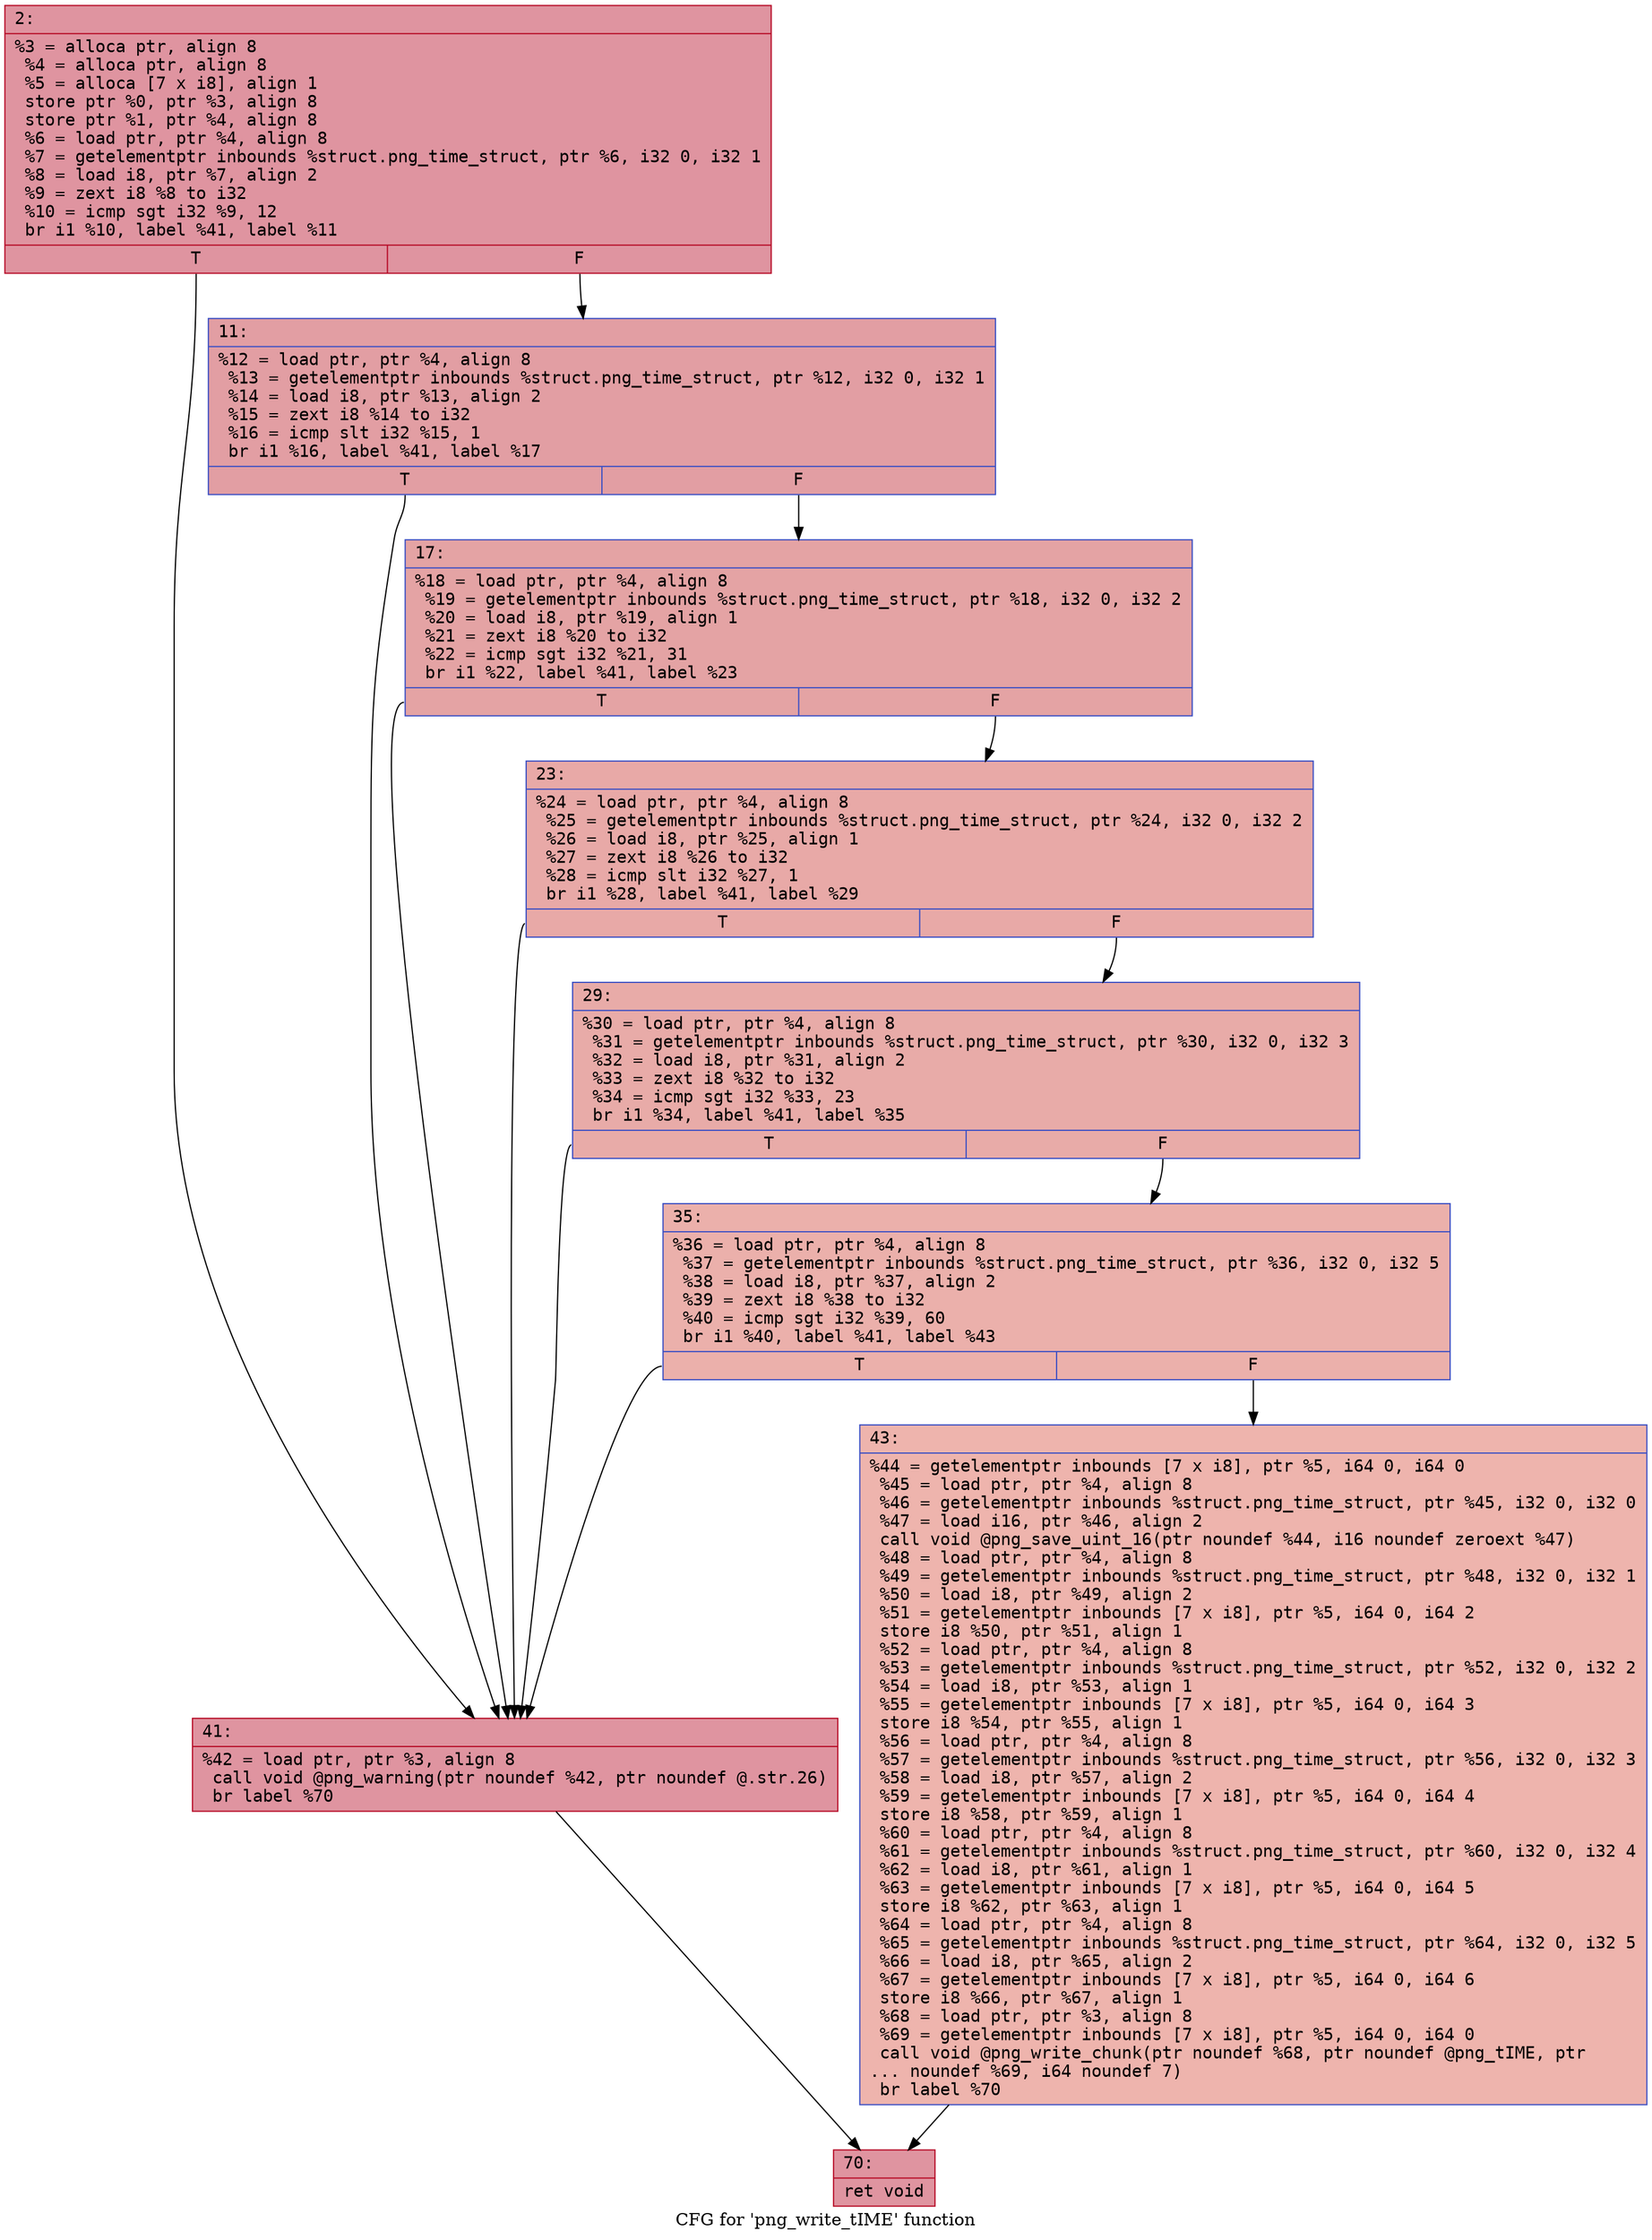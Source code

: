 digraph "CFG for 'png_write_tIME' function" {
	label="CFG for 'png_write_tIME' function";

	Node0x6000023af1b0 [shape=record,color="#b70d28ff", style=filled, fillcolor="#b70d2870" fontname="Courier",label="{2:\l|  %3 = alloca ptr, align 8\l  %4 = alloca ptr, align 8\l  %5 = alloca [7 x i8], align 1\l  store ptr %0, ptr %3, align 8\l  store ptr %1, ptr %4, align 8\l  %6 = load ptr, ptr %4, align 8\l  %7 = getelementptr inbounds %struct.png_time_struct, ptr %6, i32 0, i32 1\l  %8 = load i8, ptr %7, align 2\l  %9 = zext i8 %8 to i32\l  %10 = icmp sgt i32 %9, 12\l  br i1 %10, label %41, label %11\l|{<s0>T|<s1>F}}"];
	Node0x6000023af1b0:s0 -> Node0x6000023af390[tooltip="2 -> 41\nProbability 50.00%" ];
	Node0x6000023af1b0:s1 -> Node0x6000023af200[tooltip="2 -> 11\nProbability 50.00%" ];
	Node0x6000023af200 [shape=record,color="#3d50c3ff", style=filled, fillcolor="#be242e70" fontname="Courier",label="{11:\l|  %12 = load ptr, ptr %4, align 8\l  %13 = getelementptr inbounds %struct.png_time_struct, ptr %12, i32 0, i32 1\l  %14 = load i8, ptr %13, align 2\l  %15 = zext i8 %14 to i32\l  %16 = icmp slt i32 %15, 1\l  br i1 %16, label %41, label %17\l|{<s0>T|<s1>F}}"];
	Node0x6000023af200:s0 -> Node0x6000023af390[tooltip="11 -> 41\nProbability 37.50%" ];
	Node0x6000023af200:s1 -> Node0x6000023af250[tooltip="11 -> 17\nProbability 62.50%" ];
	Node0x6000023af250 [shape=record,color="#3d50c3ff", style=filled, fillcolor="#c32e3170" fontname="Courier",label="{17:\l|  %18 = load ptr, ptr %4, align 8\l  %19 = getelementptr inbounds %struct.png_time_struct, ptr %18, i32 0, i32 2\l  %20 = load i8, ptr %19, align 1\l  %21 = zext i8 %20 to i32\l  %22 = icmp sgt i32 %21, 31\l  br i1 %22, label %41, label %23\l|{<s0>T|<s1>F}}"];
	Node0x6000023af250:s0 -> Node0x6000023af390[tooltip="17 -> 41\nProbability 50.00%" ];
	Node0x6000023af250:s1 -> Node0x6000023af2a0[tooltip="17 -> 23\nProbability 50.00%" ];
	Node0x6000023af2a0 [shape=record,color="#3d50c3ff", style=filled, fillcolor="#ca3b3770" fontname="Courier",label="{23:\l|  %24 = load ptr, ptr %4, align 8\l  %25 = getelementptr inbounds %struct.png_time_struct, ptr %24, i32 0, i32 2\l  %26 = load i8, ptr %25, align 1\l  %27 = zext i8 %26 to i32\l  %28 = icmp slt i32 %27, 1\l  br i1 %28, label %41, label %29\l|{<s0>T|<s1>F}}"];
	Node0x6000023af2a0:s0 -> Node0x6000023af390[tooltip="23 -> 41\nProbability 37.50%" ];
	Node0x6000023af2a0:s1 -> Node0x6000023af2f0[tooltip="23 -> 29\nProbability 62.50%" ];
	Node0x6000023af2f0 [shape=record,color="#3d50c3ff", style=filled, fillcolor="#cc403a70" fontname="Courier",label="{29:\l|  %30 = load ptr, ptr %4, align 8\l  %31 = getelementptr inbounds %struct.png_time_struct, ptr %30, i32 0, i32 3\l  %32 = load i8, ptr %31, align 2\l  %33 = zext i8 %32 to i32\l  %34 = icmp sgt i32 %33, 23\l  br i1 %34, label %41, label %35\l|{<s0>T|<s1>F}}"];
	Node0x6000023af2f0:s0 -> Node0x6000023af390[tooltip="29 -> 41\nProbability 50.00%" ];
	Node0x6000023af2f0:s1 -> Node0x6000023af340[tooltip="29 -> 35\nProbability 50.00%" ];
	Node0x6000023af340 [shape=record,color="#3d50c3ff", style=filled, fillcolor="#d24b4070" fontname="Courier",label="{35:\l|  %36 = load ptr, ptr %4, align 8\l  %37 = getelementptr inbounds %struct.png_time_struct, ptr %36, i32 0, i32 5\l  %38 = load i8, ptr %37, align 2\l  %39 = zext i8 %38 to i32\l  %40 = icmp sgt i32 %39, 60\l  br i1 %40, label %41, label %43\l|{<s0>T|<s1>F}}"];
	Node0x6000023af340:s0 -> Node0x6000023af390[tooltip="35 -> 41\nProbability 50.00%" ];
	Node0x6000023af340:s1 -> Node0x6000023af3e0[tooltip="35 -> 43\nProbability 50.00%" ];
	Node0x6000023af390 [shape=record,color="#b70d28ff", style=filled, fillcolor="#b70d2870" fontname="Courier",label="{41:\l|  %42 = load ptr, ptr %3, align 8\l  call void @png_warning(ptr noundef %42, ptr noundef @.str.26)\l  br label %70\l}"];
	Node0x6000023af390 -> Node0x6000023af430[tooltip="41 -> 70\nProbability 100.00%" ];
	Node0x6000023af3e0 [shape=record,color="#3d50c3ff", style=filled, fillcolor="#d8564670" fontname="Courier",label="{43:\l|  %44 = getelementptr inbounds [7 x i8], ptr %5, i64 0, i64 0\l  %45 = load ptr, ptr %4, align 8\l  %46 = getelementptr inbounds %struct.png_time_struct, ptr %45, i32 0, i32 0\l  %47 = load i16, ptr %46, align 2\l  call void @png_save_uint_16(ptr noundef %44, i16 noundef zeroext %47)\l  %48 = load ptr, ptr %4, align 8\l  %49 = getelementptr inbounds %struct.png_time_struct, ptr %48, i32 0, i32 1\l  %50 = load i8, ptr %49, align 2\l  %51 = getelementptr inbounds [7 x i8], ptr %5, i64 0, i64 2\l  store i8 %50, ptr %51, align 1\l  %52 = load ptr, ptr %4, align 8\l  %53 = getelementptr inbounds %struct.png_time_struct, ptr %52, i32 0, i32 2\l  %54 = load i8, ptr %53, align 1\l  %55 = getelementptr inbounds [7 x i8], ptr %5, i64 0, i64 3\l  store i8 %54, ptr %55, align 1\l  %56 = load ptr, ptr %4, align 8\l  %57 = getelementptr inbounds %struct.png_time_struct, ptr %56, i32 0, i32 3\l  %58 = load i8, ptr %57, align 2\l  %59 = getelementptr inbounds [7 x i8], ptr %5, i64 0, i64 4\l  store i8 %58, ptr %59, align 1\l  %60 = load ptr, ptr %4, align 8\l  %61 = getelementptr inbounds %struct.png_time_struct, ptr %60, i32 0, i32 4\l  %62 = load i8, ptr %61, align 1\l  %63 = getelementptr inbounds [7 x i8], ptr %5, i64 0, i64 5\l  store i8 %62, ptr %63, align 1\l  %64 = load ptr, ptr %4, align 8\l  %65 = getelementptr inbounds %struct.png_time_struct, ptr %64, i32 0, i32 5\l  %66 = load i8, ptr %65, align 2\l  %67 = getelementptr inbounds [7 x i8], ptr %5, i64 0, i64 6\l  store i8 %66, ptr %67, align 1\l  %68 = load ptr, ptr %3, align 8\l  %69 = getelementptr inbounds [7 x i8], ptr %5, i64 0, i64 0\l  call void @png_write_chunk(ptr noundef %68, ptr noundef @png_tIME, ptr\l... noundef %69, i64 noundef 7)\l  br label %70\l}"];
	Node0x6000023af3e0 -> Node0x6000023af430[tooltip="43 -> 70\nProbability 100.00%" ];
	Node0x6000023af430 [shape=record,color="#b70d28ff", style=filled, fillcolor="#b70d2870" fontname="Courier",label="{70:\l|  ret void\l}"];
}
